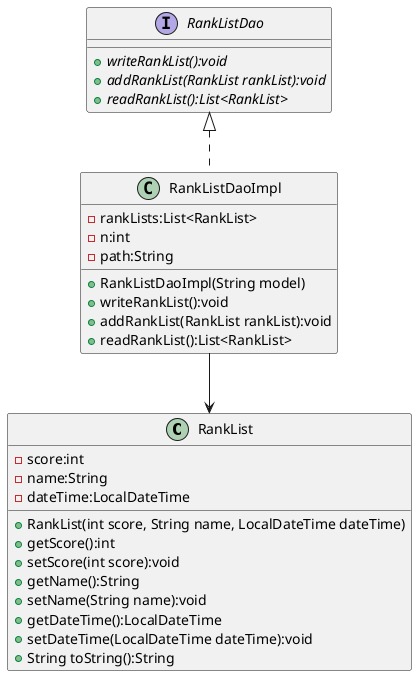 @startuml
'https://plantuml.com/sequence-diagram

class RankList {
    - score:int
    - name:String
    - dateTime:LocalDateTime
    + RankList(int score, String name, LocalDateTime dateTime)
    + getScore():int
    + setScore(int score):void
    + getName():String
    + setName(String name):void
    + getDateTime():LocalDateTime
    + setDateTime(LocalDateTime dateTime):void
    + String toString():String
}

interface RankListDao {
    + {abstract} writeRankList():void
    + {abstract} addRankList(RankList rankList):void
    + {abstract} readRankList():List<RankList>
}

class RankListDaoImpl {
    - rankLists:List<RankList>
    - n:int
    - path:String
    + RankListDaoImpl(String model)
    + writeRankList():void
    + addRankList(RankList rankList):void
    + readRankList():List<RankList>
}

RankListDao <|.. RankListDaoImpl
RankListDaoImpl --> RankList

@enduml